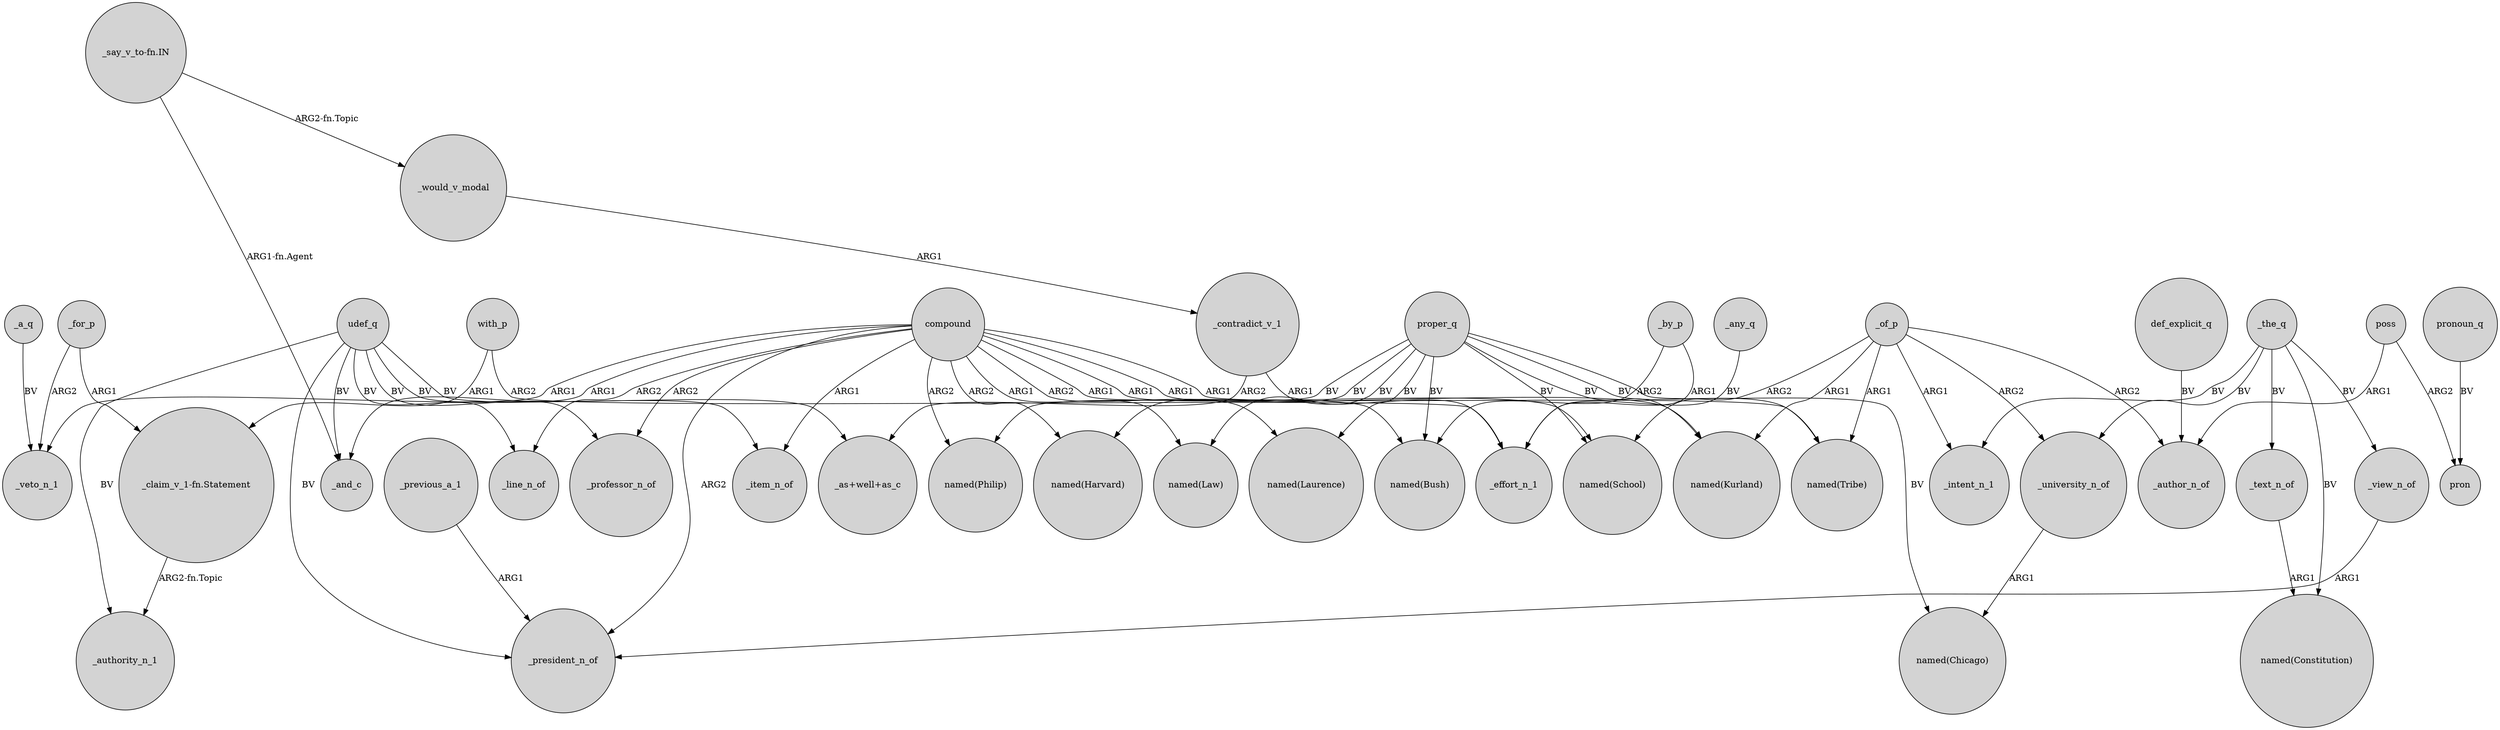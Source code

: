 digraph {
	node [shape=circle style=filled]
	"_say_v_to-fn.IN" -> _would_v_modal [label="ARG2-fn.Topic"]
	with_p -> "_claim_v_1-fn.Statement" [label=ARG1]
	compound -> _line_n_of [label=ARG2]
	compound -> "named(Tribe)" [label=ARG1]
	udef_q -> "_as+well+as_c" [label=BV]
	poss -> _author_n_of [label=ARG1]
	_of_p -> "named(Kurland)" [label=ARG1]
	compound -> _president_n_of [label=ARG2]
	udef_q -> _professor_n_of [label=BV]
	"_say_v_to-fn.IN" -> _and_c [label="ARG1-fn.Agent"]
	_the_q -> _university_n_of [label=BV]
	with_p -> _effort_n_1 [label=ARG2]
	"_claim_v_1-fn.Statement" -> _authority_n_1 [label="ARG2-fn.Topic"]
	compound -> "named(Law)" [label=ARG1]
	compound -> "named(Harvard)" [label=ARG2]
	_the_q -> _intent_n_1 [label=BV]
	_of_p -> _intent_n_1 [label=ARG1]
	_contradict_v_1 -> _effort_n_1 [label=ARG1]
	_contradict_v_1 -> "_as+well+as_c" [label=ARG2]
	_text_n_of -> "named(Constitution)" [label=ARG1]
	proper_q -> "named(Laurence)" [label=BV]
	_by_p -> _effort_n_1 [label=ARG1]
	_previous_a_1 -> _president_n_of [label=ARG1]
	proper_q -> "named(Law)" [label=BV]
	compound -> _professor_n_of [label=ARG2]
	compound -> "named(Philip)" [label=ARG2]
	proper_q -> "named(Philip)" [label=BV]
	proper_q -> "named(Kurland)" [label=BV]
	_of_p -> _university_n_of [label=ARG2]
	_by_p -> "named(Bush)" [label=ARG2]
	_of_p -> "named(School)" [label=ARG2]
	compound -> "named(Laurence)" [label=ARG2]
	_any_q -> _effort_n_1 [label=BV]
	_for_p -> "_claim_v_1-fn.Statement" [label=ARG1]
	poss -> pron [label=ARG2]
	_of_p -> "named(Tribe)" [label=ARG1]
	proper_q -> "named(Harvard)" [label=BV]
	_for_p -> _veto_n_1 [label=ARG2]
	_university_n_of -> "named(Chicago)" [label=ARG1]
	pronoun_q -> pron [label=BV]
	compound -> _item_n_of [label=ARG1]
	_the_q -> _view_n_of [label=BV]
	udef_q -> _item_n_of [label=BV]
	proper_q -> "named(School)" [label=BV]
	_of_p -> _author_n_of [label=ARG2]
	udef_q -> _authority_n_1 [label=BV]
	_the_q -> _text_n_of [label=BV]
	udef_q -> _president_n_of [label=BV]
	def_explicit_q -> _author_n_of [label=BV]
	udef_q -> _line_n_of [label=BV]
	compound -> _and_c [label=ARG1]
	proper_q -> "named(Bush)" [label=BV]
	_view_n_of -> _president_n_of [label=ARG1]
	compound -> "named(School)" [label=ARG1]
	_a_q -> _veto_n_1 [label=BV]
	_the_q -> "named(Constitution)" [label=BV]
	compound -> "named(Kurland)" [label=ARG1]
	udef_q -> _and_c [label=BV]
	compound -> _veto_n_1 [label=ARG1]
	proper_q -> "named(Chicago)" [label=BV]
	_would_v_modal -> _contradict_v_1 [label=ARG1]
	proper_q -> "named(Tribe)" [label=BV]
	compound -> "named(Bush)" [label=ARG1]
}
